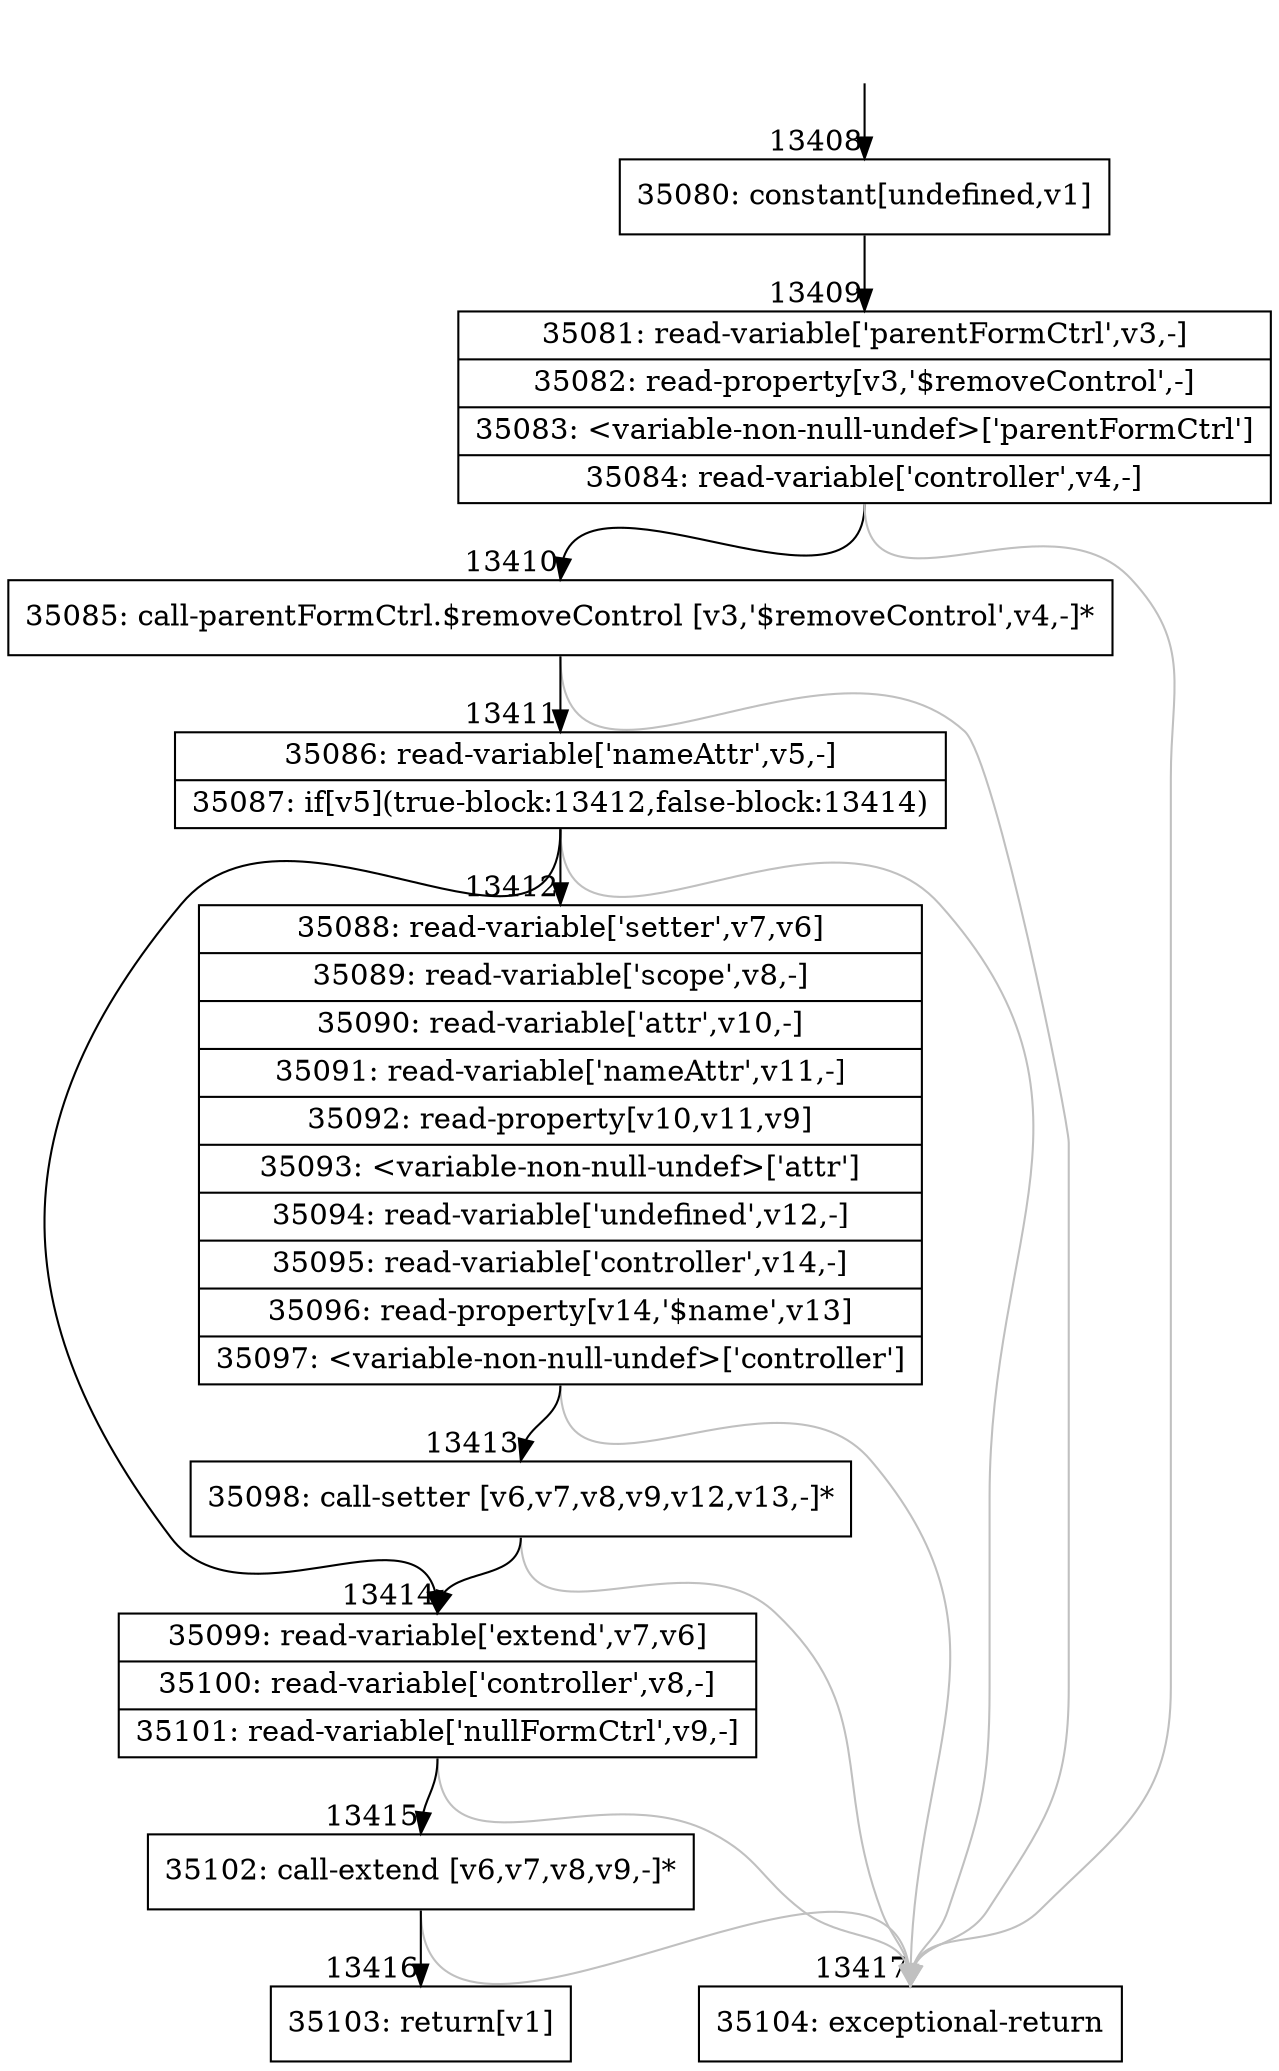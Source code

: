 digraph {
rankdir="TD"
BB_entry1051[shape=none,label=""];
BB_entry1051 -> BB13408 [tailport=s, headport=n, headlabel="    13408"]
BB13408 [shape=record label="{35080: constant[undefined,v1]}" ] 
BB13408 -> BB13409 [tailport=s, headport=n, headlabel="      13409"]
BB13409 [shape=record label="{35081: read-variable['parentFormCtrl',v3,-]|35082: read-property[v3,'$removeControl',-]|35083: \<variable-non-null-undef\>['parentFormCtrl']|35084: read-variable['controller',v4,-]}" ] 
BB13409 -> BB13410 [tailport=s, headport=n, headlabel="      13410"]
BB13409 -> BB13417 [tailport=s, headport=n, color=gray, headlabel="      13417"]
BB13410 [shape=record label="{35085: call-parentFormCtrl.$removeControl [v3,'$removeControl',v4,-]*}" ] 
BB13410 -> BB13411 [tailport=s, headport=n, headlabel="      13411"]
BB13410 -> BB13417 [tailport=s, headport=n, color=gray]
BB13411 [shape=record label="{35086: read-variable['nameAttr',v5,-]|35087: if[v5](true-block:13412,false-block:13414)}" ] 
BB13411 -> BB13412 [tailport=s, headport=n, headlabel="      13412"]
BB13411 -> BB13414 [tailport=s, headport=n, headlabel="      13414"]
BB13411 -> BB13417 [tailport=s, headport=n, color=gray]
BB13412 [shape=record label="{35088: read-variable['setter',v7,v6]|35089: read-variable['scope',v8,-]|35090: read-variable['attr',v10,-]|35091: read-variable['nameAttr',v11,-]|35092: read-property[v10,v11,v9]|35093: \<variable-non-null-undef\>['attr']|35094: read-variable['undefined',v12,-]|35095: read-variable['controller',v14,-]|35096: read-property[v14,'$name',v13]|35097: \<variable-non-null-undef\>['controller']}" ] 
BB13412 -> BB13413 [tailport=s, headport=n, headlabel="      13413"]
BB13412 -> BB13417 [tailport=s, headport=n, color=gray]
BB13413 [shape=record label="{35098: call-setter [v6,v7,v8,v9,v12,v13,-]*}" ] 
BB13413 -> BB13414 [tailport=s, headport=n]
BB13413 -> BB13417 [tailport=s, headport=n, color=gray]
BB13414 [shape=record label="{35099: read-variable['extend',v7,v6]|35100: read-variable['controller',v8,-]|35101: read-variable['nullFormCtrl',v9,-]}" ] 
BB13414 -> BB13415 [tailport=s, headport=n, headlabel="      13415"]
BB13414 -> BB13417 [tailport=s, headport=n, color=gray]
BB13415 [shape=record label="{35102: call-extend [v6,v7,v8,v9,-]*}" ] 
BB13415 -> BB13416 [tailport=s, headport=n, headlabel="      13416"]
BB13415 -> BB13417 [tailport=s, headport=n, color=gray]
BB13416 [shape=record label="{35103: return[v1]}" ] 
BB13417 [shape=record label="{35104: exceptional-return}" ] 
//#$~ 20364
}
